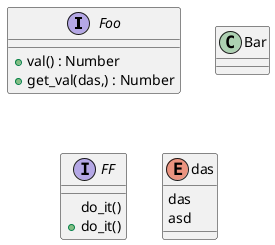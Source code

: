 @startuml

interface Foo{
  +val() : Number
  +get_val(das,) : Number
}

class Bar{

}

interface FF {
  do_it()
  +do_it()
}

enum das {
das 
asd

}

@enduml
